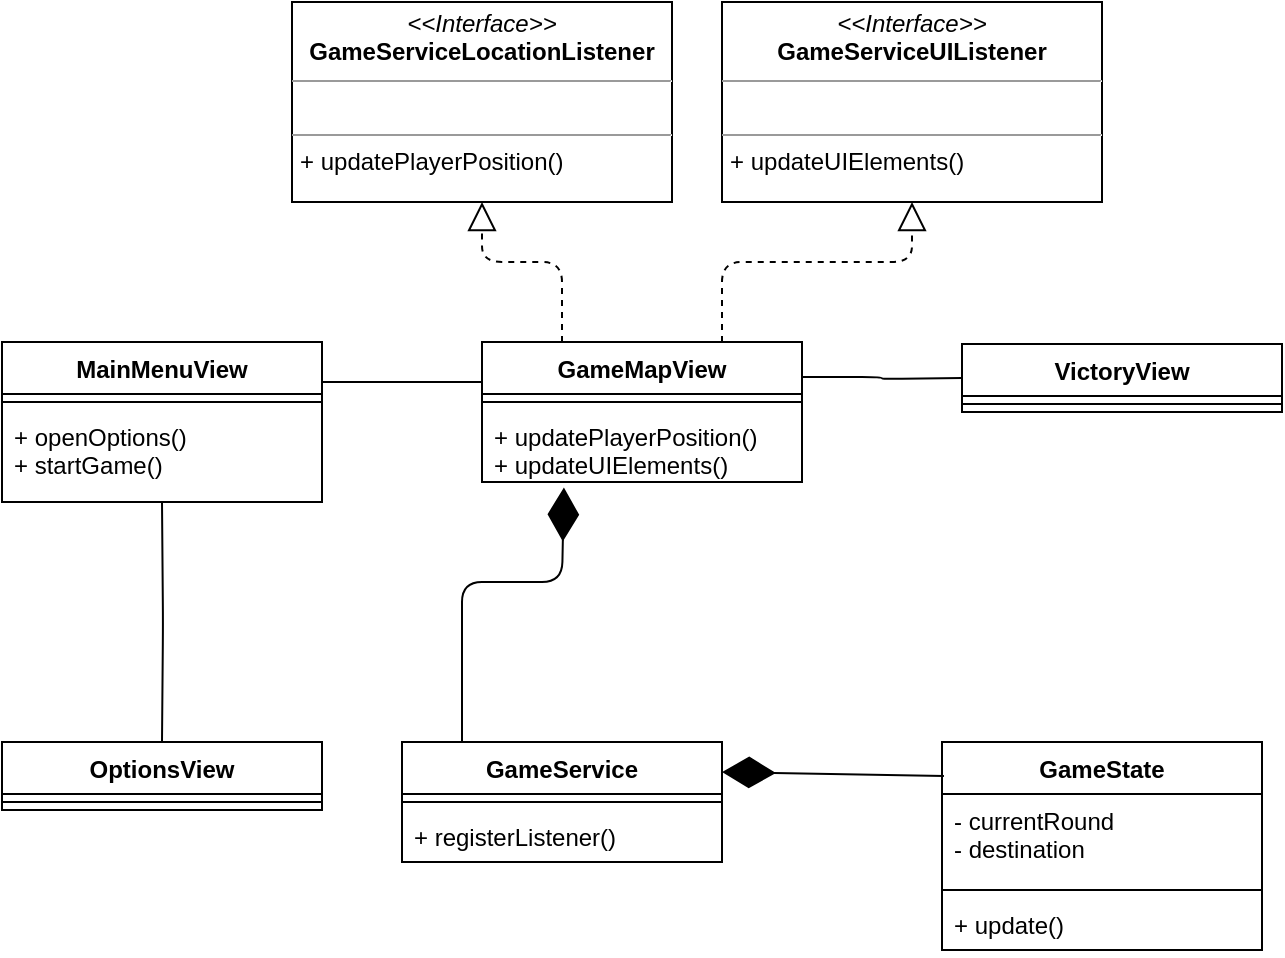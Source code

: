 <mxfile version="10.6.7" type="device"><diagram id="yu5L0WccxfCpNYIBiAia" name="Page-1"><mxGraphModel dx="1096" dy="614" grid="1" gridSize="10" guides="1" tooltips="1" connect="1" arrows="1" fold="1" page="1" pageScale="1" pageWidth="827" pageHeight="1169" math="0" shadow="0"><root><mxCell id="0"/><mxCell id="1" parent="0"/><mxCell id="UajbR-I6wV5DZsv0yMib-1" value="MainMenuView&#10;" style="swimlane;fontStyle=1;align=center;verticalAlign=top;childLayout=stackLayout;horizontal=1;startSize=26;horizontalStack=0;resizeParent=1;resizeParentMax=0;resizeLast=0;collapsible=1;marginBottom=0;" vertex="1" parent="1"><mxGeometry x="40" y="200" width="160" height="80" as="geometry"/></mxCell><mxCell id="UajbR-I6wV5DZsv0yMib-3" value="" style="line;strokeWidth=1;fillColor=none;align=left;verticalAlign=middle;spacingTop=-1;spacingLeft=3;spacingRight=3;rotatable=0;labelPosition=right;points=[];portConstraint=eastwest;" vertex="1" parent="UajbR-I6wV5DZsv0yMib-1"><mxGeometry y="26" width="160" height="8" as="geometry"/></mxCell><mxCell id="UajbR-I6wV5DZsv0yMib-4" value="+ openOptions()&#10;+ startGame()&#10;" style="text;strokeColor=none;fillColor=none;align=left;verticalAlign=top;spacingLeft=4;spacingRight=4;overflow=hidden;rotatable=0;points=[[0,0.5],[1,0.5]];portConstraint=eastwest;" vertex="1" parent="UajbR-I6wV5DZsv0yMib-1"><mxGeometry y="34" width="160" height="46" as="geometry"/></mxCell><mxCell id="UajbR-I6wV5DZsv0yMib-5" value="OptionsView" style="swimlane;fontStyle=1;align=center;verticalAlign=top;childLayout=stackLayout;horizontal=1;startSize=26;horizontalStack=0;resizeParent=1;resizeParentMax=0;resizeLast=0;collapsible=1;marginBottom=0;" vertex="1" parent="1"><mxGeometry x="40" y="400" width="160" height="34" as="geometry"/></mxCell><mxCell id="UajbR-I6wV5DZsv0yMib-6" value="" style="line;strokeWidth=1;fillColor=none;align=left;verticalAlign=middle;spacingTop=-1;spacingLeft=3;spacingRight=3;rotatable=0;labelPosition=right;points=[];portConstraint=eastwest;" vertex="1" parent="UajbR-I6wV5DZsv0yMib-5"><mxGeometry y="26" width="160" height="8" as="geometry"/></mxCell><mxCell id="UajbR-I6wV5DZsv0yMib-13" value="" style="endArrow=none;html=1;edgeStyle=orthogonalEdgeStyle;entryX=0.5;entryY=0;entryDx=0;entryDy=0;" edge="1" parent="1" target="UajbR-I6wV5DZsv0yMib-5"><mxGeometry relative="1" as="geometry"><mxPoint x="120" y="280" as="sourcePoint"/><mxPoint x="240" y="160" as="targetPoint"/></mxGeometry></mxCell><mxCell id="UajbR-I6wV5DZsv0yMib-20" value="GameMapView" style="swimlane;fontStyle=1;align=center;verticalAlign=top;childLayout=stackLayout;horizontal=1;startSize=26;horizontalStack=0;resizeParent=1;resizeParentMax=0;resizeLast=0;collapsible=1;marginBottom=0;" vertex="1" parent="1"><mxGeometry x="280" y="200" width="160" height="70" as="geometry"/></mxCell><mxCell id="UajbR-I6wV5DZsv0yMib-22" value="" style="line;strokeWidth=1;fillColor=none;align=left;verticalAlign=middle;spacingTop=-1;spacingLeft=3;spacingRight=3;rotatable=0;labelPosition=right;points=[];portConstraint=eastwest;" vertex="1" parent="UajbR-I6wV5DZsv0yMib-20"><mxGeometry y="26" width="160" height="8" as="geometry"/></mxCell><mxCell id="UajbR-I6wV5DZsv0yMib-23" value="+ updatePlayerPosition()&#10;+ updateUIElements()&#10;" style="text;strokeColor=none;fillColor=none;align=left;verticalAlign=top;spacingLeft=4;spacingRight=4;overflow=hidden;rotatable=0;points=[[0,0.5],[1,0.5]];portConstraint=eastwest;" vertex="1" parent="UajbR-I6wV5DZsv0yMib-20"><mxGeometry y="34" width="160" height="36" as="geometry"/></mxCell><mxCell id="UajbR-I6wV5DZsv0yMib-24" value="&lt;p style=&quot;margin: 0px ; margin-top: 4px ; text-align: center&quot;&gt;&lt;i&gt;&amp;lt;&amp;lt;Interface&amp;gt;&amp;gt;&lt;/i&gt;&lt;br&gt;&lt;b&gt;GameServiceLocationListener&lt;/b&gt;&lt;/p&gt;&lt;hr size=&quot;1&quot;&gt;&lt;p style=&quot;margin: 0px ; margin-left: 4px&quot;&gt;&lt;br&gt;&lt;/p&gt;&lt;hr size=&quot;1&quot;&gt;&lt;p style=&quot;margin: 0px ; margin-left: 4px&quot;&gt;+ updatePlayerPosition()&lt;/p&gt;" style="verticalAlign=top;align=left;overflow=fill;fontSize=12;fontFamily=Helvetica;html=1;" vertex="1" parent="1"><mxGeometry x="185" y="30" width="190" height="100" as="geometry"/></mxCell><mxCell id="UajbR-I6wV5DZsv0yMib-25" value="" style="endArrow=block;dashed=1;endFill=0;endSize=12;html=1;entryX=0.5;entryY=1;entryDx=0;entryDy=0;exitX=0.25;exitY=0;exitDx=0;exitDy=0;" edge="1" parent="1" source="UajbR-I6wV5DZsv0yMib-20" target="UajbR-I6wV5DZsv0yMib-24"><mxGeometry width="160" relative="1" as="geometry"><mxPoint x="600" y="230" as="sourcePoint"/><mxPoint x="200" y="350" as="targetPoint"/><Array as="points"><mxPoint x="320" y="160"/><mxPoint x="280" y="160"/></Array></mxGeometry></mxCell><mxCell id="UajbR-I6wV5DZsv0yMib-31" value="" style="endArrow=diamondThin;endFill=1;endSize=24;html=1;exitX=0.25;exitY=0;exitDx=0;exitDy=0;entryX=0.256;entryY=1.077;entryDx=0;entryDy=0;entryPerimeter=0;" edge="1" parent="1" target="UajbR-I6wV5DZsv0yMib-23"><mxGeometry width="160" relative="1" as="geometry"><mxPoint x="270" y="400" as="sourcePoint"/><mxPoint x="200" y="490" as="targetPoint"/><Array as="points"><mxPoint x="270" y="320"/><mxPoint x="320" y="320"/></Array></mxGeometry></mxCell><mxCell id="UajbR-I6wV5DZsv0yMib-36" value="GameState" style="swimlane;fontStyle=1;align=center;verticalAlign=top;childLayout=stackLayout;horizontal=1;startSize=26;horizontalStack=0;resizeParent=1;resizeParentMax=0;resizeLast=0;collapsible=1;marginBottom=0;" vertex="1" parent="1"><mxGeometry x="510" y="400" width="160" height="104" as="geometry"/></mxCell><mxCell id="UajbR-I6wV5DZsv0yMib-37" value="- currentRound&#10;- destination&#10;" style="text;strokeColor=none;fillColor=none;align=left;verticalAlign=top;spacingLeft=4;spacingRight=4;overflow=hidden;rotatable=0;points=[[0,0.5],[1,0.5]];portConstraint=eastwest;" vertex="1" parent="UajbR-I6wV5DZsv0yMib-36"><mxGeometry y="26" width="160" height="44" as="geometry"/></mxCell><mxCell id="UajbR-I6wV5DZsv0yMib-38" value="" style="line;strokeWidth=1;fillColor=none;align=left;verticalAlign=middle;spacingTop=-1;spacingLeft=3;spacingRight=3;rotatable=0;labelPosition=right;points=[];portConstraint=eastwest;" vertex="1" parent="UajbR-I6wV5DZsv0yMib-36"><mxGeometry y="70" width="160" height="8" as="geometry"/></mxCell><mxCell id="UajbR-I6wV5DZsv0yMib-39" value="+ update()" style="text;strokeColor=none;fillColor=none;align=left;verticalAlign=top;spacingLeft=4;spacingRight=4;overflow=hidden;rotatable=0;points=[[0,0.5],[1,0.5]];portConstraint=eastwest;" vertex="1" parent="UajbR-I6wV5DZsv0yMib-36"><mxGeometry y="78" width="160" height="26" as="geometry"/></mxCell><mxCell id="UajbR-I6wV5DZsv0yMib-42" value="VictoryView" style="swimlane;fontStyle=1;align=center;verticalAlign=top;childLayout=stackLayout;horizontal=1;startSize=26;horizontalStack=0;resizeParent=1;resizeParentMax=0;resizeLast=0;collapsible=1;marginBottom=0;" vertex="1" parent="1"><mxGeometry x="520" y="201" width="160" height="34" as="geometry"/></mxCell><mxCell id="UajbR-I6wV5DZsv0yMib-44" value="" style="line;strokeWidth=1;fillColor=none;align=left;verticalAlign=middle;spacingTop=-1;spacingLeft=3;spacingRight=3;rotatable=0;labelPosition=right;points=[];portConstraint=eastwest;" vertex="1" parent="UajbR-I6wV5DZsv0yMib-42"><mxGeometry y="26" width="160" height="8" as="geometry"/></mxCell><mxCell id="UajbR-I6wV5DZsv0yMib-49" value="" style="endArrow=diamondThin;endFill=1;endSize=24;html=1;exitX=0.006;exitY=0.163;exitDx=0;exitDy=0;entryX=1;entryY=0.25;entryDx=0;entryDy=0;exitPerimeter=0;" edge="1" parent="1" source="UajbR-I6wV5DZsv0yMib-36" target="UajbR-I6wV5DZsv0yMib-64"><mxGeometry width="160" relative="1" as="geometry"><mxPoint x="460" y="340" as="sourcePoint"/><mxPoint x="390" y="480" as="targetPoint"/><Array as="points"/></mxGeometry></mxCell><mxCell id="UajbR-I6wV5DZsv0yMib-51" value="&lt;p style=&quot;margin: 0px ; margin-top: 4px ; text-align: center&quot;&gt;&lt;i&gt;&amp;lt;&amp;lt;Interface&amp;gt;&amp;gt;&lt;/i&gt;&lt;br&gt;&lt;b&gt;GameServiceUIListener&lt;/b&gt;&lt;/p&gt;&lt;hr size=&quot;1&quot;&gt;&lt;p style=&quot;margin: 0px ; margin-left: 4px&quot;&gt;&lt;br&gt;&lt;/p&gt;&lt;hr size=&quot;1&quot;&gt;&lt;p style=&quot;margin: 0px ; margin-left: 4px&quot;&gt;+ updateUIElements()&lt;/p&gt;" style="verticalAlign=top;align=left;overflow=fill;fontSize=12;fontFamily=Helvetica;html=1;" vertex="1" parent="1"><mxGeometry x="400" y="30" width="190" height="100" as="geometry"/></mxCell><mxCell id="UajbR-I6wV5DZsv0yMib-53" value="" style="endArrow=block;dashed=1;endFill=0;endSize=12;html=1;exitX=0.75;exitY=0;exitDx=0;exitDy=0;entryX=0.5;entryY=1;entryDx=0;entryDy=0;" edge="1" parent="1" source="UajbR-I6wV5DZsv0yMib-20" target="UajbR-I6wV5DZsv0yMib-51"><mxGeometry width="160" relative="1" as="geometry"><mxPoint x="420" y="170" as="sourcePoint"/><mxPoint x="580" y="170" as="targetPoint"/><Array as="points"><mxPoint x="400" y="160"/><mxPoint x="495" y="160"/></Array></mxGeometry></mxCell><mxCell id="UajbR-I6wV5DZsv0yMib-55" value="" style="endArrow=none;html=1;edgeStyle=orthogonalEdgeStyle;exitX=1;exitY=0.25;exitDx=0;exitDy=0;" edge="1" parent="1" source="UajbR-I6wV5DZsv0yMib-1"><mxGeometry relative="1" as="geometry"><mxPoint x="180" y="320" as="sourcePoint"/><mxPoint x="280" y="220" as="targetPoint"/></mxGeometry></mxCell><mxCell id="UajbR-I6wV5DZsv0yMib-58" value="" style="endArrow=none;html=1;edgeStyle=orthogonalEdgeStyle;exitX=1;exitY=0.25;exitDx=0;exitDy=0;" edge="1" parent="1" source="UajbR-I6wV5DZsv0yMib-20"><mxGeometry relative="1" as="geometry"><mxPoint x="480" y="270" as="sourcePoint"/><mxPoint x="520" y="218" as="targetPoint"/></mxGeometry></mxCell><mxCell id="UajbR-I6wV5DZsv0yMib-64" value="GameService" style="swimlane;fontStyle=1;align=center;verticalAlign=top;childLayout=stackLayout;horizontal=1;startSize=26;horizontalStack=0;resizeParent=1;resizeParentMax=0;resizeLast=0;collapsible=1;marginBottom=0;" vertex="1" parent="1"><mxGeometry x="240" y="400" width="160" height="60" as="geometry"/></mxCell><mxCell id="UajbR-I6wV5DZsv0yMib-66" value="" style="line;strokeWidth=1;fillColor=none;align=left;verticalAlign=middle;spacingTop=-1;spacingLeft=3;spacingRight=3;rotatable=0;labelPosition=right;points=[];portConstraint=eastwest;" vertex="1" parent="UajbR-I6wV5DZsv0yMib-64"><mxGeometry y="26" width="160" height="8" as="geometry"/></mxCell><mxCell id="UajbR-I6wV5DZsv0yMib-67" value="+ registerListener()" style="text;strokeColor=none;fillColor=none;align=left;verticalAlign=top;spacingLeft=4;spacingRight=4;overflow=hidden;rotatable=0;points=[[0,0.5],[1,0.5]];portConstraint=eastwest;" vertex="1" parent="UajbR-I6wV5DZsv0yMib-64"><mxGeometry y="34" width="160" height="26" as="geometry"/></mxCell></root></mxGraphModel></diagram></mxfile>